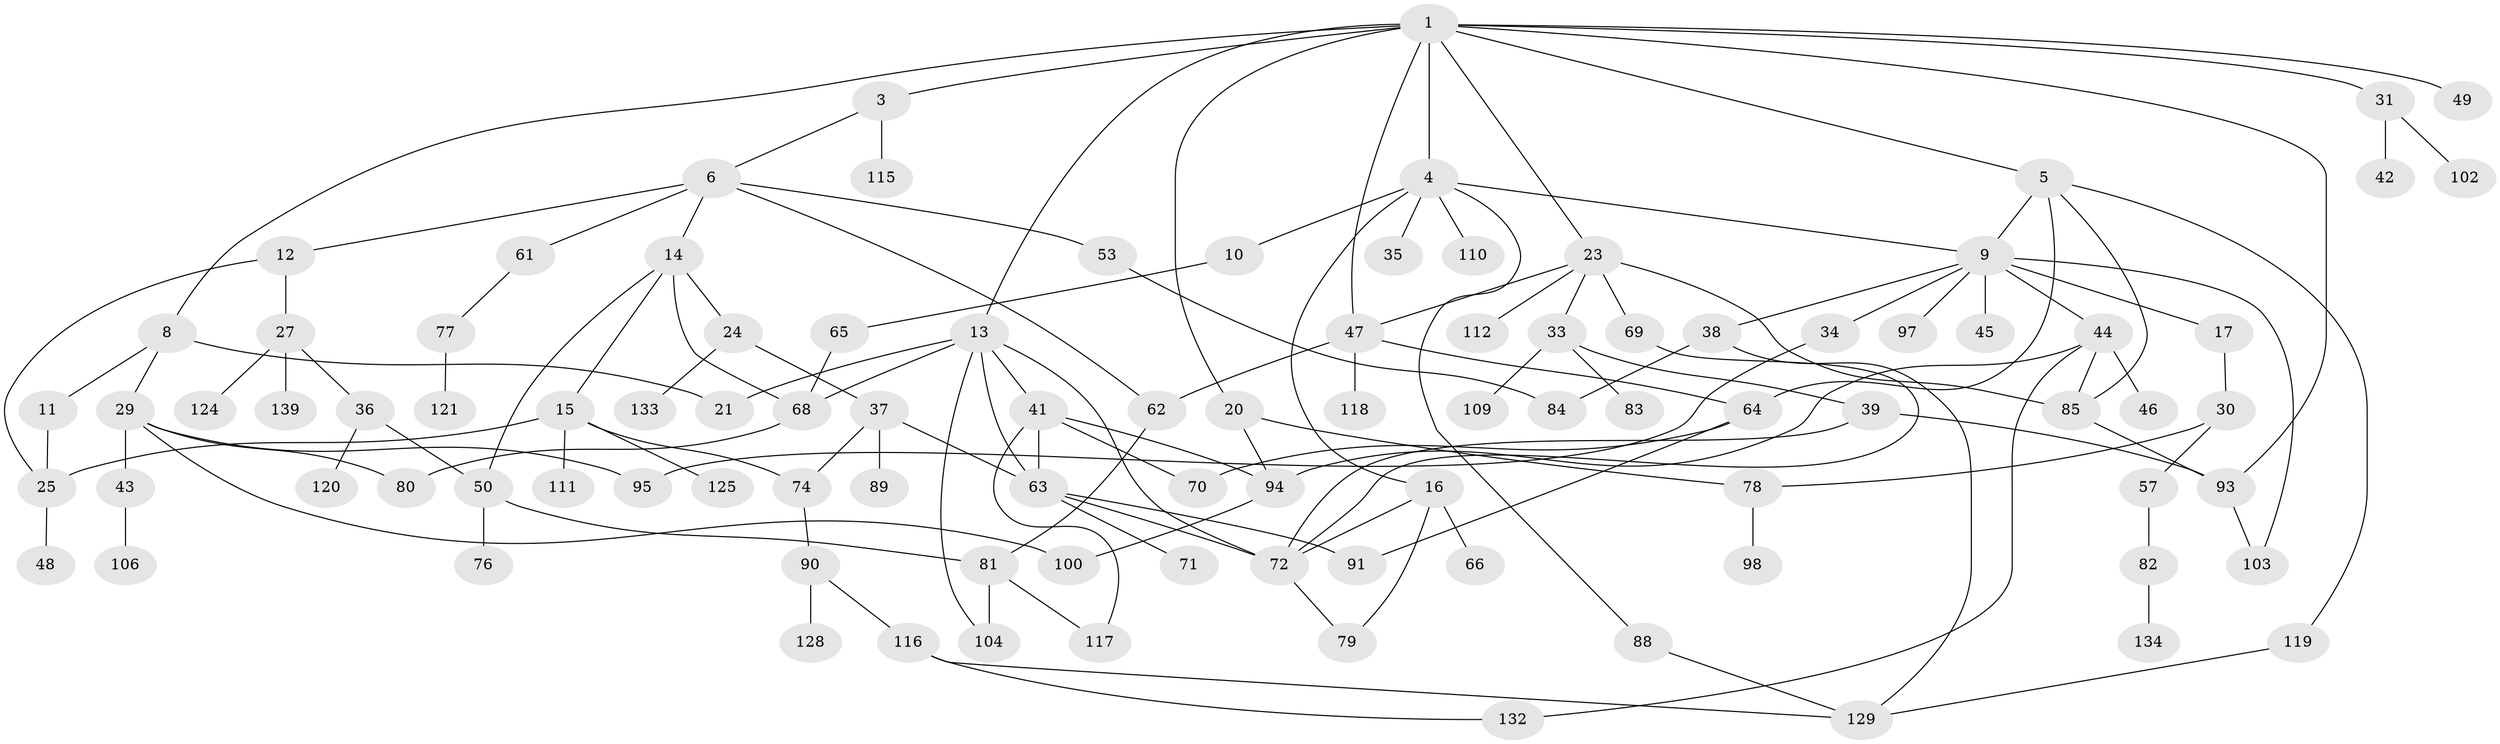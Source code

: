 // original degree distribution, {4: 0.1347517730496454, 9: 0.0070921985815602835, 3: 0.2127659574468085, 6: 0.014184397163120567, 5: 0.06382978723404255, 7: 0.0070921985815602835, 2: 0.2978723404255319, 1: 0.2624113475177305}
// Generated by graph-tools (version 1.1) at 2025/10/02/27/25 16:10:53]
// undirected, 98 vertices, 136 edges
graph export_dot {
graph [start="1"]
  node [color=gray90,style=filled];
  1 [super="+2"];
  3;
  4 [super="+32"];
  5 [super="+7"];
  6 [super="+52"];
  8 [super="+28"];
  9 [super="+18"];
  10 [super="+19"];
  11;
  12;
  13 [super="+127"];
  14;
  15 [super="+58"];
  16 [super="+51"];
  17 [super="+22"];
  20 [super="+56"];
  21 [super="+55"];
  23 [super="+26"];
  24;
  25 [super="+136"];
  27;
  29 [super="+59"];
  30 [super="+108"];
  31;
  33 [super="+73"];
  34 [super="+107"];
  35;
  36;
  37 [super="+92"];
  38 [super="+40"];
  39;
  41 [super="+67"];
  42;
  43 [super="+105"];
  44 [super="+54"];
  45;
  46;
  47 [super="+96"];
  48;
  49 [super="+135"];
  50;
  53;
  57 [super="+60"];
  61 [super="+114"];
  62 [super="+141"];
  63 [super="+140"];
  64 [super="+86"];
  65 [super="+101"];
  66 [super="+113"];
  68;
  69;
  70 [super="+126"];
  71;
  72 [super="+75"];
  74;
  76;
  77;
  78 [super="+87"];
  79;
  80 [super="+137"];
  81;
  82;
  83;
  84;
  85 [super="+131"];
  88;
  89;
  90;
  91 [super="+99"];
  93 [super="+122"];
  94;
  95;
  97;
  98;
  100;
  102 [super="+130"];
  103;
  104 [super="+123"];
  106;
  109;
  110;
  111;
  112;
  115;
  116;
  117;
  118;
  119;
  120;
  121;
  124;
  125;
  128;
  129 [super="+138"];
  132;
  133;
  134;
  139;
  1 -- 8;
  1 -- 23;
  1 -- 93;
  1 -- 3;
  1 -- 4;
  1 -- 5;
  1 -- 13;
  1 -- 49;
  1 -- 20;
  1 -- 31;
  1 -- 47;
  3 -- 6;
  3 -- 115;
  4 -- 9;
  4 -- 10;
  4 -- 16;
  4 -- 88;
  4 -- 35;
  4 -- 110;
  5 -- 119;
  5 -- 9;
  5 -- 85;
  5 -- 64;
  6 -- 12;
  6 -- 14;
  6 -- 53;
  6 -- 61;
  6 -- 62;
  8 -- 11;
  8 -- 29;
  8 -- 21;
  9 -- 17;
  9 -- 34;
  9 -- 38;
  9 -- 44;
  9 -- 103;
  9 -- 45;
  9 -- 97;
  10 -- 65;
  11 -- 25;
  12 -- 27;
  12 -- 25;
  13 -- 21;
  13 -- 41;
  13 -- 104;
  13 -- 72;
  13 -- 68;
  13 -- 63;
  14 -- 15;
  14 -- 24;
  14 -- 50;
  14 -- 68;
  15 -- 74;
  15 -- 111;
  15 -- 25;
  15 -- 125;
  16 -- 72;
  16 -- 66;
  16 -- 79;
  17 -- 30;
  20 -- 94;
  20 -- 78;
  23 -- 47;
  23 -- 112;
  23 -- 33;
  23 -- 69;
  23 -- 85;
  24 -- 37;
  24 -- 133;
  25 -- 48;
  27 -- 36;
  27 -- 124;
  27 -- 139;
  29 -- 43;
  29 -- 80;
  29 -- 100;
  29 -- 95;
  30 -- 57;
  30 -- 78;
  31 -- 42;
  31 -- 102;
  33 -- 39;
  33 -- 83;
  33 -- 109;
  34 -- 95;
  36 -- 120;
  36 -- 50;
  37 -- 63 [weight=2];
  37 -- 89;
  37 -- 74;
  38 -- 84;
  38 -- 129;
  39 -- 93;
  39 -- 72;
  41 -- 117;
  41 -- 94;
  41 -- 63;
  41 -- 70;
  43 -- 106;
  44 -- 46;
  44 -- 132;
  44 -- 85;
  44 -- 94;
  47 -- 62;
  47 -- 64;
  47 -- 118;
  50 -- 76;
  50 -- 81;
  53 -- 84;
  57 -- 82;
  61 -- 77;
  62 -- 81;
  63 -- 71;
  63 -- 91;
  63 -- 72;
  64 -- 70;
  64 -- 91;
  65 -- 68;
  68 -- 80;
  69 -- 72;
  72 -- 79;
  74 -- 90;
  77 -- 121;
  78 -- 98;
  81 -- 104;
  81 -- 117;
  82 -- 134;
  85 -- 93;
  88 -- 129;
  90 -- 116;
  90 -- 128;
  93 -- 103;
  94 -- 100;
  116 -- 132;
  116 -- 129;
  119 -- 129;
}
